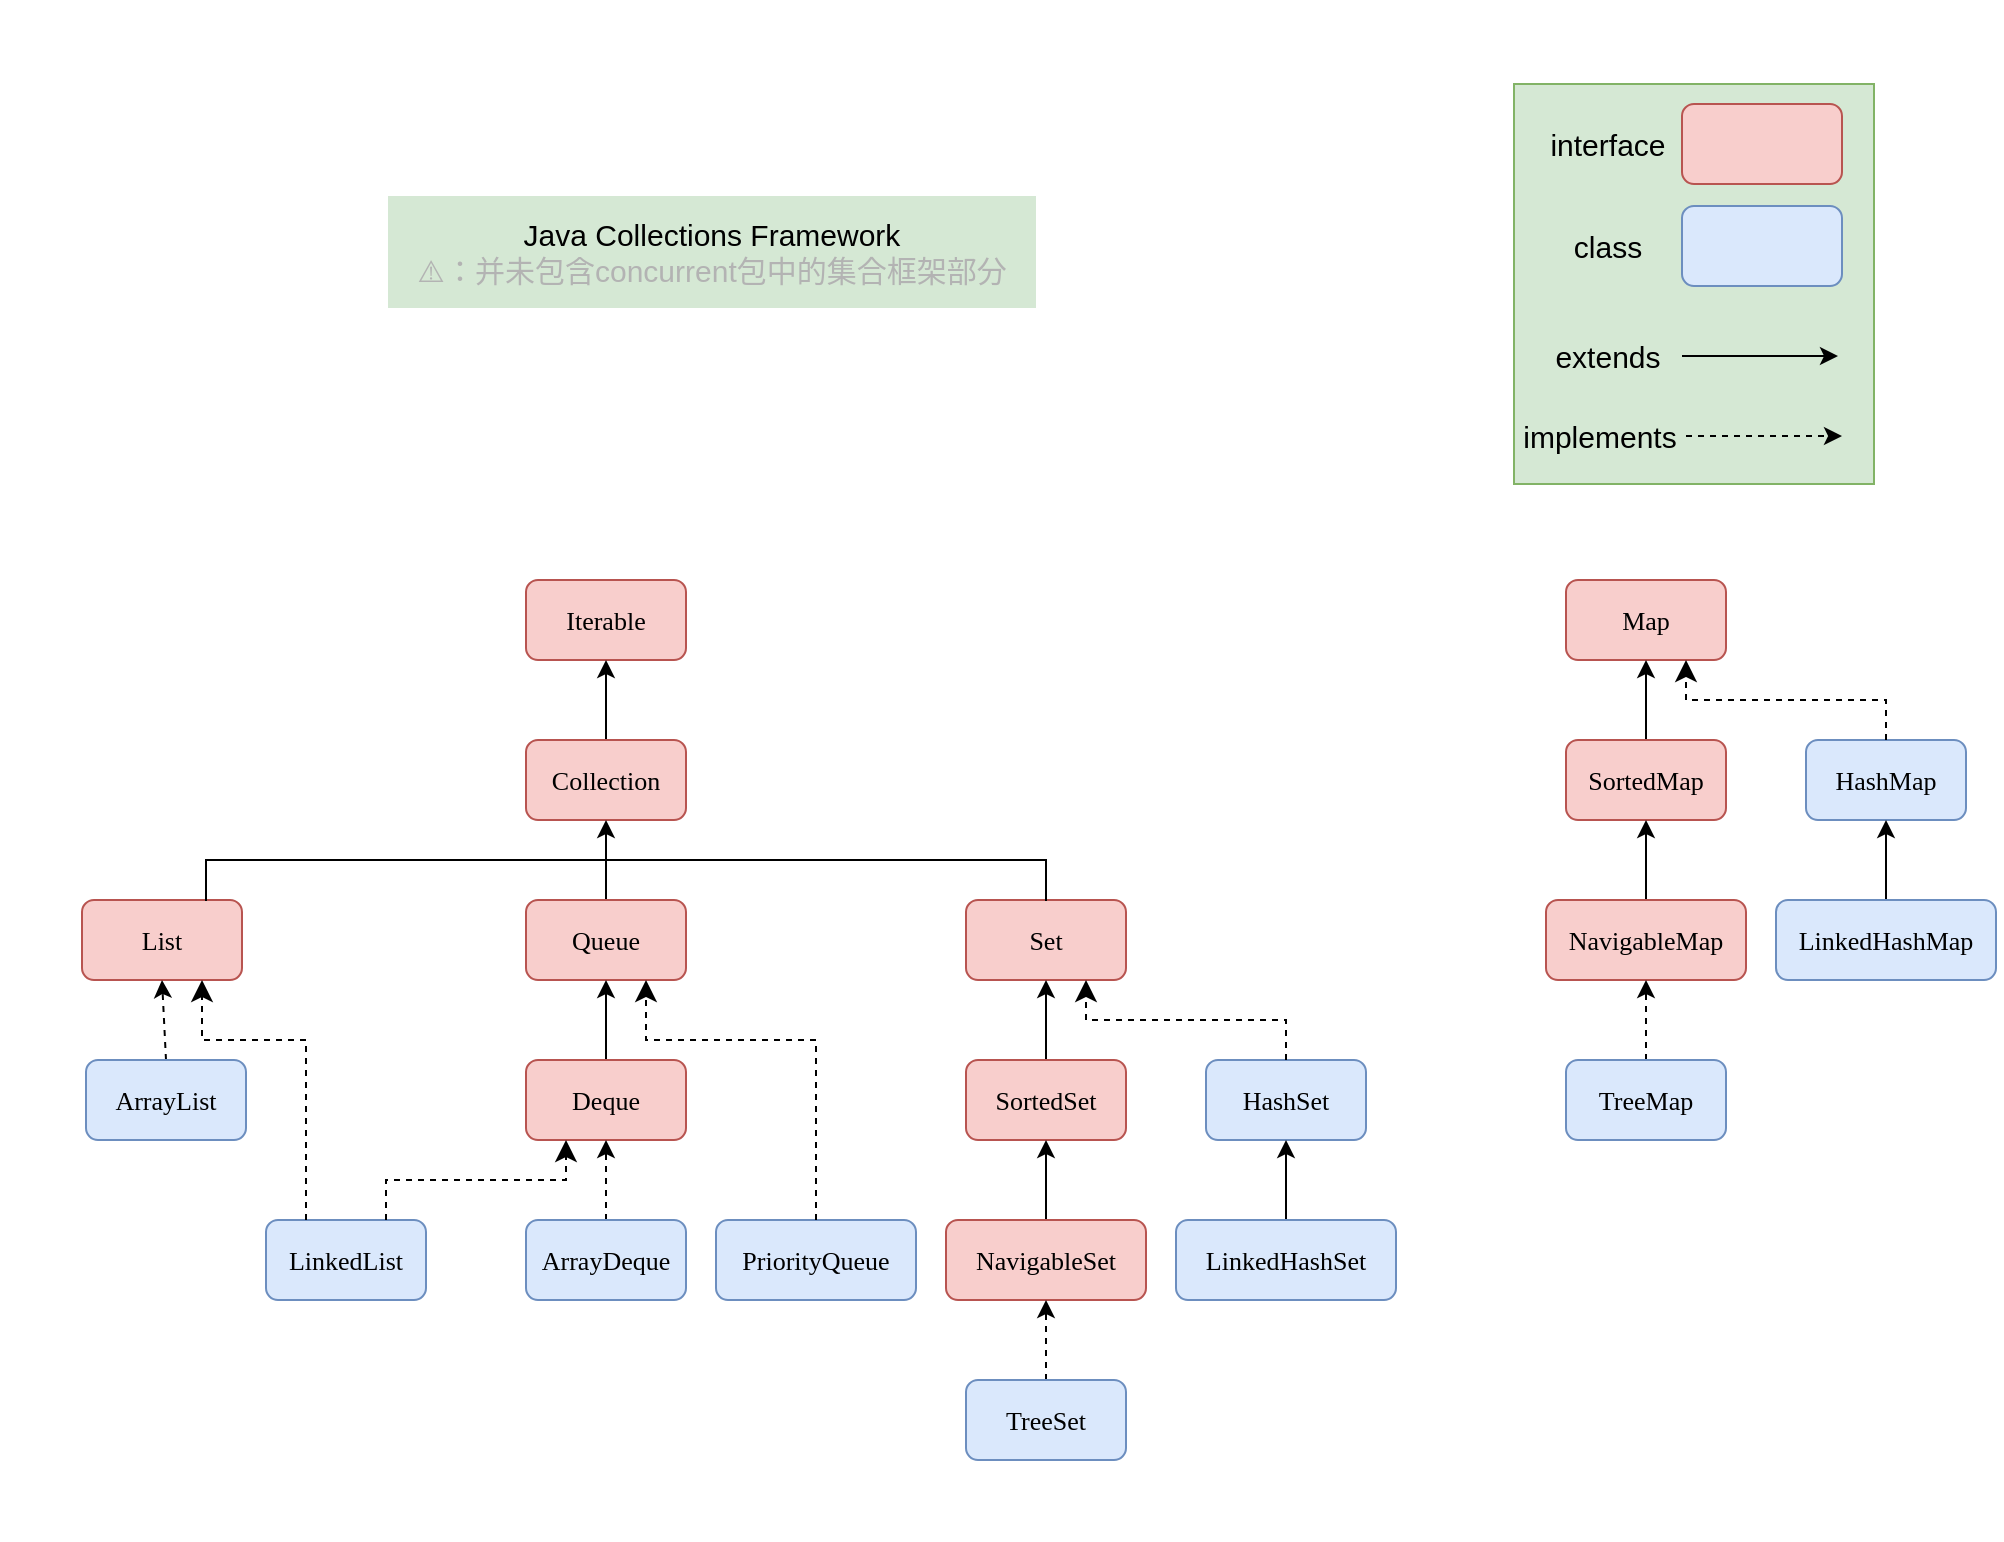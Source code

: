 <mxfile>
    <diagram name="Page-1" id="kbUFn0_i7v844kJ0Zo6V">
        <mxGraphModel dx="1512" dy="1228" grid="1" gridSize="10" guides="1" tooltips="1" connect="1" arrows="1" fold="1" page="0" pageScale="1" pageWidth="850" pageHeight="1100" background="#FFFFFF" math="0" shadow="0">
            <root>
                <mxCell id="0"/>
                <mxCell id="1" parent="0"/>
                <mxCell id="133" value="" style="rounded=0;whiteSpace=wrap;html=1;fontSize=15;fillColor=#d5e8d4;strokeColor=#82b366;" parent="1" vertex="1">
                    <mxGeometry x="716" y="-158" width="180" height="200" as="geometry"/>
                </mxCell>
                <mxCell id="57" value="Iterable" style="rounded=1;whiteSpace=wrap;html=1;fillColor=#f8cecc;strokeColor=#b85450;fontStyle=0;fontFamily=Verdana;fontSize=13;" parent="1" vertex="1">
                    <mxGeometry x="222" y="90" width="80" height="40" as="geometry"/>
                </mxCell>
                <mxCell id="59" style="edgeStyle=none;html=1;exitX=0.5;exitY=0;exitDx=0;exitDy=0;entryX=0.5;entryY=1;entryDx=0;entryDy=0;fontFamily=Verdana;fontSize=13;" parent="1" source="58" target="57" edge="1">
                    <mxGeometry relative="1" as="geometry"/>
                </mxCell>
                <mxCell id="58" value="Collection" style="rounded=1;whiteSpace=wrap;html=1;fillColor=#f8cecc;strokeColor=#b85450;fontStyle=0;fontFamily=Verdana;fontSize=13;" parent="1" vertex="1">
                    <mxGeometry x="222" y="170" width="80" height="40" as="geometry"/>
                </mxCell>
                <mxCell id="60" value="List" style="rounded=1;whiteSpace=wrap;html=1;fillColor=#f8cecc;strokeColor=#b85450;fontStyle=0;fontFamily=Verdana;fontSize=13;" parent="1" vertex="1">
                    <mxGeometry y="250" width="80" height="40" as="geometry"/>
                </mxCell>
                <mxCell id="63" style="edgeStyle=none;html=1;exitX=0.5;exitY=0;exitDx=0;exitDy=0;entryX=0.5;entryY=1;entryDx=0;entryDy=0;fontFamily=Verdana;fontSize=13;" parent="1" source="61" target="58" edge="1">
                    <mxGeometry relative="1" as="geometry"/>
                </mxCell>
                <mxCell id="61" value="Queue" style="rounded=1;whiteSpace=wrap;html=1;fillColor=#f8cecc;strokeColor=#b85450;fontStyle=0;fontFamily=Verdana;fontSize=13;" parent="1" vertex="1">
                    <mxGeometry x="222" y="250" width="80" height="40" as="geometry"/>
                </mxCell>
                <mxCell id="62" value="Set" style="rounded=1;whiteSpace=wrap;html=1;fillColor=#f8cecc;strokeColor=#b85450;fontStyle=0;fontFamily=Verdana;fontSize=13;" parent="1" vertex="1">
                    <mxGeometry x="442" y="250" width="80" height="40" as="geometry"/>
                </mxCell>
                <mxCell id="64" value="" style="shape=partialRectangle;whiteSpace=wrap;html=1;bottom=0;top=0;fillColor=none;fontFamily=Verdana;fontSize=13;" parent="1" vertex="1">
                    <mxGeometry x="62" y="230" width="420" height="20" as="geometry"/>
                </mxCell>
                <mxCell id="65" value="" style="line;strokeWidth=1;html=1;fontFamily=Verdana;fontSize=13;" parent="1" vertex="1">
                    <mxGeometry x="62" y="225" width="420" height="10" as="geometry"/>
                </mxCell>
                <mxCell id="67" style="edgeStyle=none;html=1;exitX=0.5;exitY=0;exitDx=0;exitDy=0;entryX=0.5;entryY=1;entryDx=0;entryDy=0;fontFamily=Verdana;fontSize=13;dashed=1;" parent="1" source="66" target="60" edge="1">
                    <mxGeometry relative="1" as="geometry"/>
                </mxCell>
                <mxCell id="66" value="ArrayList" style="rounded=1;whiteSpace=wrap;html=1;fillColor=#dae8fc;strokeColor=#6c8ebf;fontStyle=0;fontFamily=Verdana;fontSize=13;" parent="1" vertex="1">
                    <mxGeometry x="2" y="330" width="80" height="40" as="geometry"/>
                </mxCell>
                <mxCell id="69" style="edgeStyle=none;html=1;exitX=0.5;exitY=0;exitDx=0;exitDy=0;fontFamily=Verdana;fontSize=13;" parent="1" source="68" target="61" edge="1">
                    <mxGeometry relative="1" as="geometry"/>
                </mxCell>
                <mxCell id="68" value="Deque" style="rounded=1;whiteSpace=wrap;html=1;fillColor=#f8cecc;strokeColor=#b85450;fontStyle=0;fontFamily=Verdana;fontSize=13;" parent="1" vertex="1">
                    <mxGeometry x="222" y="330" width="80" height="40" as="geometry"/>
                </mxCell>
                <mxCell id="71" style="edgeStyle=none;html=1;exitX=0.5;exitY=0;exitDx=0;exitDy=0;entryX=0.5;entryY=1;entryDx=0;entryDy=0;fontFamily=Verdana;fontSize=13;dashed=1;" parent="1" source="70" target="68" edge="1">
                    <mxGeometry relative="1" as="geometry"/>
                </mxCell>
                <mxCell id="70" value="ArrayDeque" style="rounded=1;whiteSpace=wrap;html=1;fillColor=#dae8fc;strokeColor=#6c8ebf;fontStyle=0;fontFamily=Verdana;fontSize=13;" parent="1" vertex="1">
                    <mxGeometry x="222" y="410" width="80" height="40" as="geometry"/>
                </mxCell>
                <mxCell id="72" value="PriorityQueue" style="rounded=1;whiteSpace=wrap;html=1;fillColor=#dae8fc;strokeColor=#6c8ebf;fontStyle=0;fontFamily=Verdana;fontSize=13;" parent="1" vertex="1">
                    <mxGeometry x="317" y="410" width="100" height="40" as="geometry"/>
                </mxCell>
                <mxCell id="75" value="" style="edgeStyle=elbowEdgeStyle;elbow=vertical;endArrow=classic;html=1;curved=0;rounded=0;endSize=8;startSize=8;fontFamily=Verdana;fontSize=13;entryX=0.75;entryY=1;entryDx=0;entryDy=0;dashed=1;exitX=0.5;exitY=0;exitDx=0;exitDy=0;" parent="1" source="72" target="61" edge="1">
                    <mxGeometry width="50" height="50" relative="1" as="geometry">
                        <mxPoint x="382" y="410" as="sourcePoint"/>
                        <mxPoint x="432" y="360" as="targetPoint"/>
                        <Array as="points">
                            <mxPoint x="332" y="320"/>
                        </Array>
                    </mxGeometry>
                </mxCell>
                <mxCell id="76" value="LinkedList" style="rounded=1;whiteSpace=wrap;html=1;fillColor=#dae8fc;strokeColor=#6c8ebf;fontStyle=0;fontFamily=Verdana;fontSize=13;" parent="1" vertex="1">
                    <mxGeometry x="92" y="410" width="80" height="40" as="geometry"/>
                </mxCell>
                <mxCell id="77" value="" style="edgeStyle=elbowEdgeStyle;elbow=vertical;endArrow=classic;html=1;curved=0;rounded=0;endSize=8;startSize=8;fontFamily=Verdana;fontSize=13;entryX=0.75;entryY=1;entryDx=0;entryDy=0;dashed=1;exitX=0.25;exitY=0;exitDx=0;exitDy=0;" parent="1" source="76" target="60" edge="1">
                    <mxGeometry width="50" height="50" relative="1" as="geometry">
                        <mxPoint x="102" y="410" as="sourcePoint"/>
                        <mxPoint x="152" y="360" as="targetPoint"/>
                        <Array as="points">
                            <mxPoint x="82" y="320"/>
                        </Array>
                    </mxGeometry>
                </mxCell>
                <mxCell id="81" value="" style="edgeStyle=elbowEdgeStyle;elbow=vertical;endArrow=classic;html=1;curved=0;rounded=0;endSize=8;startSize=8;fontFamily=Verdana;fontSize=13;entryX=0.25;entryY=1;entryDx=0;entryDy=0;dashed=1;exitX=0.75;exitY=0;exitDx=0;exitDy=0;" parent="1" source="76" target="68" edge="1">
                    <mxGeometry width="50" height="50" relative="1" as="geometry">
                        <mxPoint x="162" y="410" as="sourcePoint"/>
                        <mxPoint x="212" y="360" as="targetPoint"/>
                    </mxGeometry>
                </mxCell>
                <mxCell id="82" value="HashSet" style="rounded=1;whiteSpace=wrap;html=1;fillColor=#dae8fc;strokeColor=#6c8ebf;fontStyle=0;fontFamily=Verdana;fontSize=13;" parent="1" vertex="1">
                    <mxGeometry x="562" y="330" width="80" height="40" as="geometry"/>
                </mxCell>
                <mxCell id="84" style="edgeStyle=none;html=1;exitX=0.5;exitY=0;exitDx=0;exitDy=0;entryX=0.5;entryY=1;entryDx=0;entryDy=0;fontFamily=Verdana;fontSize=13;" parent="1" source="83" target="62" edge="1">
                    <mxGeometry relative="1" as="geometry"/>
                </mxCell>
                <mxCell id="83" value="SortedSet" style="rounded=1;whiteSpace=wrap;html=1;fillColor=#f8cecc;strokeColor=#b85450;fontStyle=0;fontFamily=Verdana;fontSize=13;" parent="1" vertex="1">
                    <mxGeometry x="442" y="330" width="80" height="40" as="geometry"/>
                </mxCell>
                <mxCell id="86" style="edgeStyle=none;html=1;exitX=0.5;exitY=0;exitDx=0;exitDy=0;entryX=0.5;entryY=1;entryDx=0;entryDy=0;fontFamily=Verdana;fontSize=13;" parent="1" source="85" target="83" edge="1">
                    <mxGeometry relative="1" as="geometry"/>
                </mxCell>
                <mxCell id="85" value="NavigableSet" style="rounded=1;whiteSpace=wrap;html=1;fillColor=#f8cecc;strokeColor=#b85450;fontStyle=0;fontFamily=Verdana;fontSize=13;" parent="1" vertex="1">
                    <mxGeometry x="432" y="410" width="100" height="40" as="geometry"/>
                </mxCell>
                <mxCell id="88" value="" style="edgeStyle=elbowEdgeStyle;elbow=vertical;endArrow=classic;html=1;curved=0;rounded=0;endSize=8;startSize=8;fontFamily=Verdana;fontSize=13;entryX=0.75;entryY=1;entryDx=0;entryDy=0;dashed=1;" parent="1" target="62" edge="1">
                    <mxGeometry width="50" height="50" relative="1" as="geometry">
                        <mxPoint x="602" y="330" as="sourcePoint"/>
                        <mxPoint x="652" y="280" as="targetPoint"/>
                    </mxGeometry>
                </mxCell>
                <mxCell id="90" style="edgeStyle=none;html=1;exitX=0.5;exitY=0;exitDx=0;exitDy=0;entryX=0.5;entryY=1;entryDx=0;entryDy=0;fontFamily=Verdana;fontSize=13;" parent="1" source="89" target="82" edge="1">
                    <mxGeometry relative="1" as="geometry"/>
                </mxCell>
                <mxCell id="89" value="LinkedHashSet" style="rounded=1;whiteSpace=wrap;html=1;fillColor=#dae8fc;strokeColor=#6c8ebf;fontStyle=0;fontFamily=Verdana;fontSize=13;" parent="1" vertex="1">
                    <mxGeometry x="547" y="410" width="110" height="40" as="geometry"/>
                </mxCell>
                <mxCell id="92" style="edgeStyle=none;html=1;exitX=0.5;exitY=0;exitDx=0;exitDy=0;fontFamily=Verdana;fontSize=13;dashed=1;" parent="1" source="91" target="85" edge="1">
                    <mxGeometry relative="1" as="geometry"/>
                </mxCell>
                <mxCell id="91" value="TreeSet" style="rounded=1;whiteSpace=wrap;html=1;fillColor=#dae8fc;strokeColor=#6c8ebf;fontStyle=0;fontFamily=Verdana;fontSize=13;" parent="1" vertex="1">
                    <mxGeometry x="442" y="490" width="80" height="40" as="geometry"/>
                </mxCell>
                <mxCell id="93" value="Map" style="rounded=1;whiteSpace=wrap;html=1;fillColor=#f8cecc;strokeColor=#b85450;fontStyle=0;fontFamily=Verdana;fontSize=13;" parent="1" vertex="1">
                    <mxGeometry x="742" y="90" width="80" height="40" as="geometry"/>
                </mxCell>
                <mxCell id="96" style="edgeStyle=none;html=1;exitX=0.5;exitY=0;exitDx=0;exitDy=0;entryX=0.5;entryY=1;entryDx=0;entryDy=0;fontFamily=Verdana;fontSize=13;" parent="1" source="94" target="93" edge="1">
                    <mxGeometry relative="1" as="geometry"/>
                </mxCell>
                <mxCell id="94" value="SortedMap" style="rounded=1;whiteSpace=wrap;html=1;fillColor=#f8cecc;strokeColor=#b85450;fontStyle=0;fontFamily=Verdana;fontSize=13;" parent="1" vertex="1">
                    <mxGeometry x="742" y="170" width="80" height="40" as="geometry"/>
                </mxCell>
                <mxCell id="97" style="edgeStyle=none;html=1;exitX=0.5;exitY=0;exitDx=0;exitDy=0;fontFamily=Verdana;fontSize=13;" parent="1" source="95" target="94" edge="1">
                    <mxGeometry relative="1" as="geometry"/>
                </mxCell>
                <mxCell id="95" value="NavigableMap" style="rounded=1;whiteSpace=wrap;html=1;fillColor=#f8cecc;strokeColor=#b85450;fontStyle=0;fontFamily=Verdana;fontSize=13;" parent="1" vertex="1">
                    <mxGeometry x="732" y="250" width="100" height="40" as="geometry"/>
                </mxCell>
                <mxCell id="99" style="edgeStyle=none;html=1;exitX=0.5;exitY=0;exitDx=0;exitDy=0;entryX=0.5;entryY=1;entryDx=0;entryDy=0;fontFamily=Verdana;fontSize=13;dashed=1;" parent="1" source="98" target="95" edge="1">
                    <mxGeometry relative="1" as="geometry"/>
                </mxCell>
                <mxCell id="98" value="TreeMap" style="rounded=1;whiteSpace=wrap;html=1;fillColor=#dae8fc;strokeColor=#6c8ebf;fontStyle=0;fontFamily=Verdana;fontSize=13;" parent="1" vertex="1">
                    <mxGeometry x="742" y="330" width="80" height="40" as="geometry"/>
                </mxCell>
                <mxCell id="100" value="HashMap" style="rounded=1;whiteSpace=wrap;html=1;fillColor=#dae8fc;strokeColor=#6c8ebf;fontStyle=0;fontFamily=Verdana;fontSize=13;" parent="1" vertex="1">
                    <mxGeometry x="862" y="170" width="80" height="40" as="geometry"/>
                </mxCell>
                <mxCell id="103" style="edgeStyle=none;html=1;exitX=0.5;exitY=0;exitDx=0;exitDy=0;entryX=0.5;entryY=1;entryDx=0;entryDy=0;fontFamily=Verdana;fontSize=13;" parent="1" source="101" target="100" edge="1">
                    <mxGeometry relative="1" as="geometry"/>
                </mxCell>
                <mxCell id="101" value="LinkedHashMap" style="rounded=1;whiteSpace=wrap;html=1;fillColor=#dae8fc;strokeColor=#6c8ebf;fontStyle=0;fontFamily=Verdana;fontSize=13;" parent="1" vertex="1">
                    <mxGeometry x="847" y="250" width="110" height="40" as="geometry"/>
                </mxCell>
                <mxCell id="105" value="" style="edgeStyle=elbowEdgeStyle;elbow=vertical;endArrow=classic;html=1;curved=0;rounded=0;endSize=8;startSize=8;fontFamily=Verdana;fontSize=13;entryX=0.75;entryY=1;entryDx=0;entryDy=0;dashed=1;" parent="1" target="93" edge="1">
                    <mxGeometry width="50" height="50" relative="1" as="geometry">
                        <mxPoint x="902" y="170" as="sourcePoint"/>
                        <mxPoint x="952" y="120" as="targetPoint"/>
                    </mxGeometry>
                </mxCell>
                <mxCell id="107" value="Java Collections Framework&lt;br&gt;&lt;font color=&quot;#b3b3b3&quot;&gt;⚠️：并未包含concurrent包中的集合框架部分&lt;/font&gt;" style="text;html=1;strokeColor=none;fillColor=#d5e8d4;align=center;verticalAlign=middle;whiteSpace=wrap;rounded=0;fontSize=15;" parent="1" vertex="1">
                    <mxGeometry x="153" y="-102" width="324" height="56" as="geometry"/>
                </mxCell>
                <mxCell id="125" value="interface" style="text;html=1;strokeColor=none;fillColor=none;align=center;verticalAlign=middle;whiteSpace=wrap;rounded=0;fontSize=15;fontColor=#000000;" parent="1" vertex="1">
                    <mxGeometry x="726" y="-143" width="74" height="30" as="geometry"/>
                </mxCell>
                <mxCell id="126" value="" style="rounded=1;whiteSpace=wrap;html=1;fillColor=#f8cecc;strokeColor=#b85450;fontStyle=0;fontFamily=Verdana;fontSize=13;" parent="1" vertex="1">
                    <mxGeometry x="800" y="-148" width="80" height="40" as="geometry"/>
                </mxCell>
                <mxCell id="127" value="" style="rounded=1;whiteSpace=wrap;html=1;fillColor=#dae8fc;strokeColor=#6c8ebf;fontStyle=0;fontFamily=Verdana;fontSize=13;" parent="1" vertex="1">
                    <mxGeometry x="800" y="-97" width="80" height="40" as="geometry"/>
                </mxCell>
                <mxCell id="128" value="class" style="text;html=1;strokeColor=none;fillColor=none;align=center;verticalAlign=middle;whiteSpace=wrap;rounded=0;fontSize=15;fontColor=#000000;" parent="1" vertex="1">
                    <mxGeometry x="726" y="-92" width="74" height="30" as="geometry"/>
                </mxCell>
                <mxCell id="129" value="extends" style="text;html=1;strokeColor=none;fillColor=none;align=center;verticalAlign=middle;whiteSpace=wrap;rounded=0;fontSize=15;fontColor=#000000;" parent="1" vertex="1">
                    <mxGeometry x="726" y="-37" width="74" height="30" as="geometry"/>
                </mxCell>
                <mxCell id="130" value="" style="endArrow=classic;html=1;fontSize=15;fontColor=#000000;exitX=1;exitY=0.5;exitDx=0;exitDy=0;" parent="1" source="129" edge="1">
                    <mxGeometry width="50" height="50" relative="1" as="geometry">
                        <mxPoint x="848" y="3" as="sourcePoint"/>
                        <mxPoint x="878" y="-22" as="targetPoint"/>
                    </mxGeometry>
                </mxCell>
                <mxCell id="131" value="implements" style="text;html=1;strokeColor=none;fillColor=none;align=center;verticalAlign=middle;whiteSpace=wrap;rounded=0;fontSize=15;fontColor=#000000;" parent="1" vertex="1">
                    <mxGeometry x="716" y="3" width="86" height="30" as="geometry"/>
                </mxCell>
                <mxCell id="132" value="" style="endArrow=classic;html=1;fontSize=15;fontColor=#000000;exitX=1;exitY=0.5;exitDx=0;exitDy=0;dashed=1;" parent="1" source="131" edge="1">
                    <mxGeometry width="50" height="50" relative="1" as="geometry">
                        <mxPoint x="850" y="43" as="sourcePoint"/>
                        <mxPoint x="880" y="18" as="targetPoint"/>
                    </mxGeometry>
                </mxCell>
                <mxCell id="135" value="" style="line;strokeWidth=2;html=1;strokeColor=none;" vertex="1" parent="1">
                    <mxGeometry x="-38" y="-200" width="998" height="10" as="geometry"/>
                </mxCell>
                <mxCell id="136" value="" style="line;strokeWidth=2;html=1;fillColor=default;strokeColor=none;" vertex="1" parent="1">
                    <mxGeometry x="-41" y="560" width="998" height="10" as="geometry"/>
                </mxCell>
            </root>
        </mxGraphModel>
    </diagram>
</mxfile>